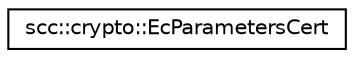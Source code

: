 digraph "Graphical Class Hierarchy"
{
 // LATEX_PDF_SIZE
  edge [fontname="Helvetica",fontsize="10",labelfontname="Helvetica",labelfontsize="10"];
  node [fontname="Helvetica",fontsize="10",shape=record];
  rankdir="LR";
  Node0 [label="scc::crypto::EcParametersCert",height=0.2,width=0.4,color="black", fillcolor="white", style="filled",URL="$d9/d72/structscc_1_1crypto_1_1EcParametersCert.html",tooltip="From: https://tools.ietf.org/html/rfc3279#section-2.3.5."];
}
